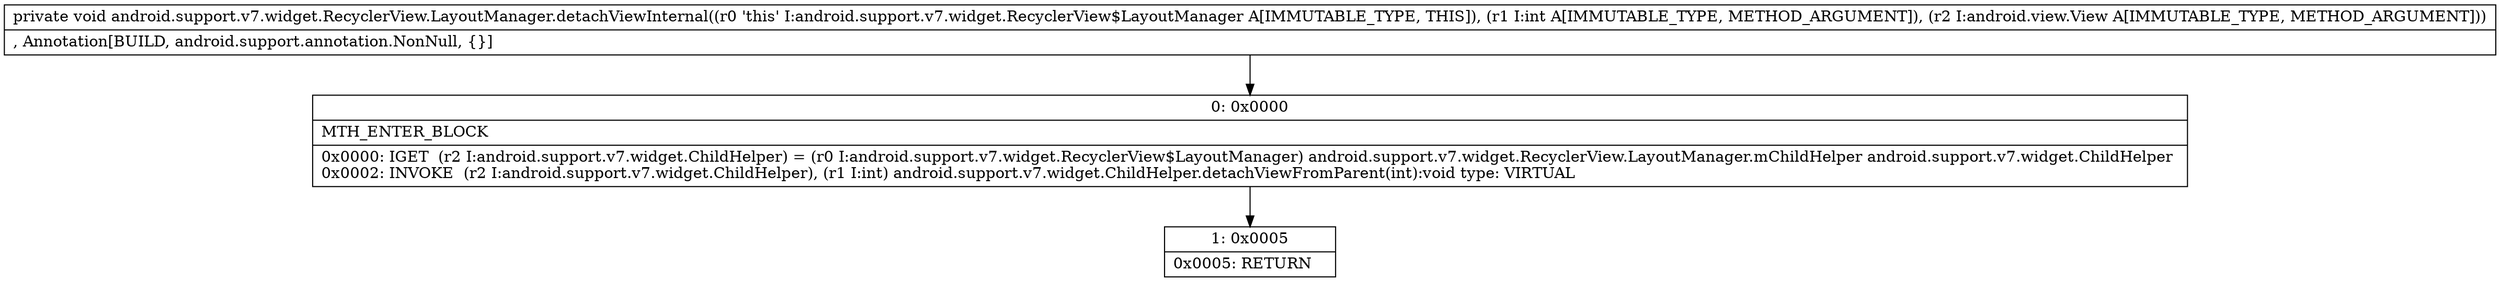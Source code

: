 digraph "CFG forandroid.support.v7.widget.RecyclerView.LayoutManager.detachViewInternal(ILandroid\/view\/View;)V" {
Node_0 [shape=record,label="{0\:\ 0x0000|MTH_ENTER_BLOCK\l|0x0000: IGET  (r2 I:android.support.v7.widget.ChildHelper) = (r0 I:android.support.v7.widget.RecyclerView$LayoutManager) android.support.v7.widget.RecyclerView.LayoutManager.mChildHelper android.support.v7.widget.ChildHelper \l0x0002: INVOKE  (r2 I:android.support.v7.widget.ChildHelper), (r1 I:int) android.support.v7.widget.ChildHelper.detachViewFromParent(int):void type: VIRTUAL \l}"];
Node_1 [shape=record,label="{1\:\ 0x0005|0x0005: RETURN   \l}"];
MethodNode[shape=record,label="{private void android.support.v7.widget.RecyclerView.LayoutManager.detachViewInternal((r0 'this' I:android.support.v7.widget.RecyclerView$LayoutManager A[IMMUTABLE_TYPE, THIS]), (r1 I:int A[IMMUTABLE_TYPE, METHOD_ARGUMENT]), (r2 I:android.view.View A[IMMUTABLE_TYPE, METHOD_ARGUMENT]))  | , Annotation[BUILD, android.support.annotation.NonNull, \{\}]\l}"];
MethodNode -> Node_0;
Node_0 -> Node_1;
}

